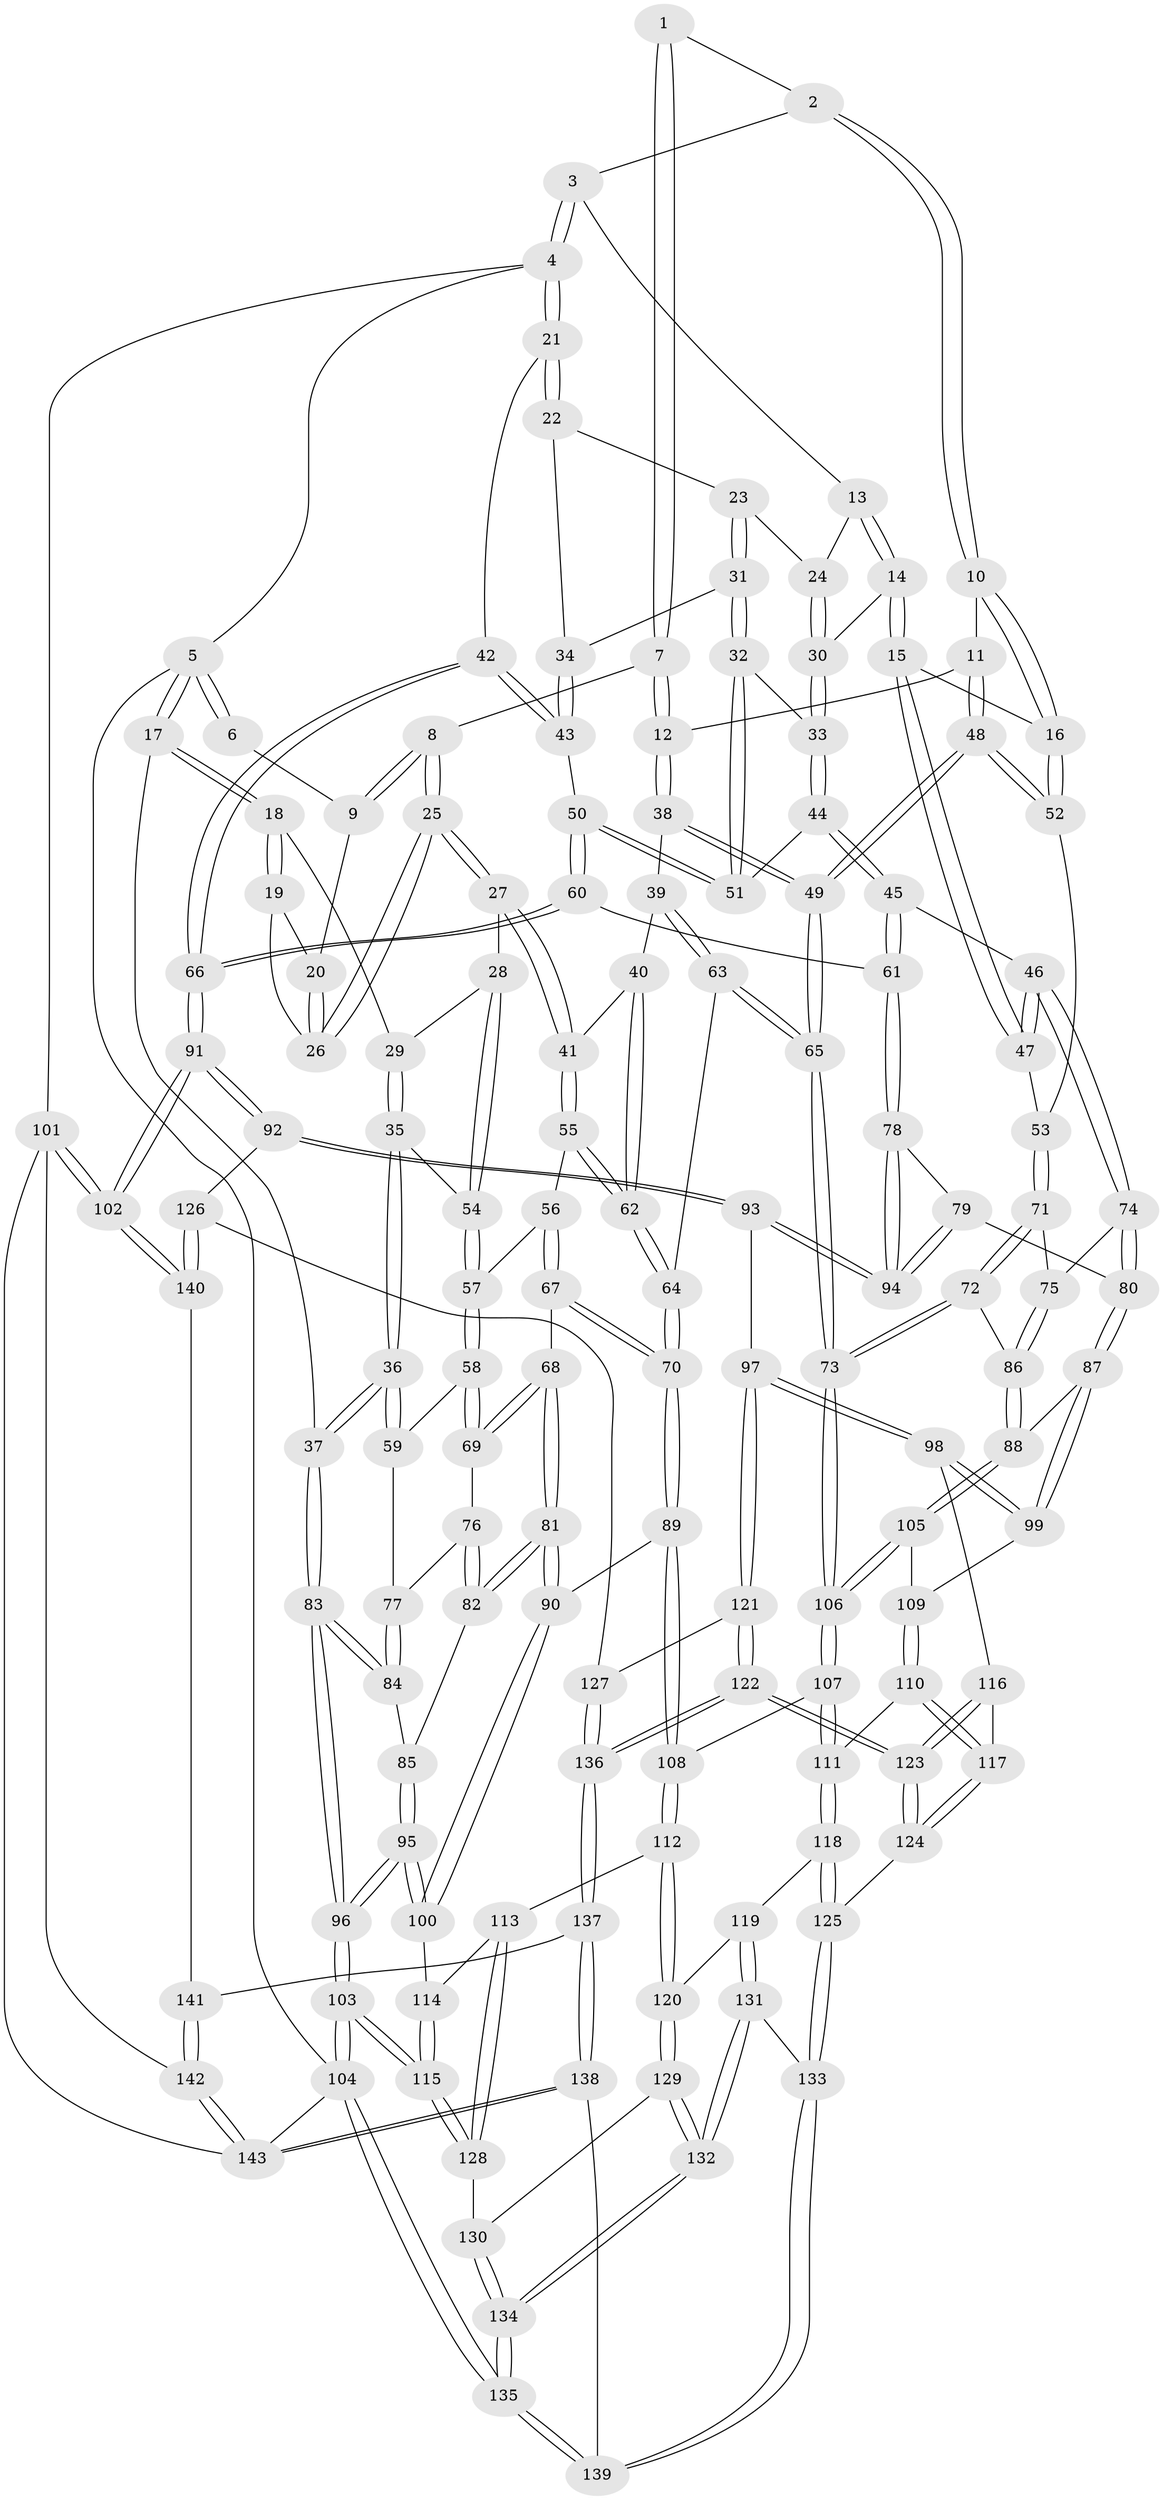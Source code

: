 // Generated by graph-tools (version 1.1) at 2025/11/02/27/25 16:11:52]
// undirected, 143 vertices, 354 edges
graph export_dot {
graph [start="1"]
  node [color=gray90,style=filled];
  1 [pos="+0.3954696936387907+0"];
  2 [pos="+0.5381076109844695+0"];
  3 [pos="+0.8181005106795181+0"];
  4 [pos="+1+0"];
  5 [pos="+0+0"];
  6 [pos="+0.2713791119895833+0"];
  7 [pos="+0.3935715000437524+0.08525532100156337"];
  8 [pos="+0.3212748186837313+0.0915059299421405"];
  9 [pos="+0.2656236478395586+0"];
  10 [pos="+0.5507278840320063+0.07536620332642083"];
  11 [pos="+0.48065438696838375+0.10301049340316133"];
  12 [pos="+0.4708864604272813+0.1047444825574704"];
  13 [pos="+0.7985939014594758+0"];
  14 [pos="+0.69565623455036+0.10582028512754163"];
  15 [pos="+0.6431575579100777+0.1281643582757407"];
  16 [pos="+0.5850376370087648+0.1051598725938961"];
  17 [pos="+0+0"];
  18 [pos="+0.08596649386418717+0.07812676859143292"];
  19 [pos="+0.11477423642860836+0.07320338438594572"];
  20 [pos="+0.21087546214889719+0"];
  21 [pos="+1+0"];
  22 [pos="+0.9639440543509057+0.06405480763692802"];
  23 [pos="+0.8583561427972743+0.09333219376135894"];
  24 [pos="+0.8440963345787298+0.08589685409600624"];
  25 [pos="+0.2756932585333977+0.1431865090493946"];
  26 [pos="+0.22032181910880558+0.09553377279828572"];
  27 [pos="+0.2684769097550646+0.18992419220177564"];
  28 [pos="+0.14558887641009213+0.19344151052301037"];
  29 [pos="+0.09076434150025205+0.09896272609354514"];
  30 [pos="+0.7568197634178533+0.11534434950753072"];
  31 [pos="+0.8716111445821915+0.15995674952704134"];
  32 [pos="+0.8690359526178231+0.17771480523747327"];
  33 [pos="+0.7882225301765959+0.17549660328965372"];
  34 [pos="+0.9529803169779648+0.15300144745592914"];
  35 [pos="+0.029627697858625086+0.22127432493181903"];
  36 [pos="+0+0.2506044300093981"];
  37 [pos="+0+0.23451456350224129"];
  38 [pos="+0.3618005139343839+0.26899117600792394"];
  39 [pos="+0.3201191277409276+0.2637010418911474"];
  40 [pos="+0.31912097019922586+0.26324021715239515"];
  41 [pos="+0.2941809155390106+0.24555152611720366"];
  42 [pos="+1+0.26053709189929175"];
  43 [pos="+1+0.2658410722525045"];
  44 [pos="+0.7809042507727134+0.2795425154293154"];
  45 [pos="+0.7594200341500279+0.30699792011626126"];
  46 [pos="+0.7253558017036514+0.30890041811142"];
  47 [pos="+0.687975254751232+0.277025522109307"];
  48 [pos="+0.4701695251573425+0.3148457813071688"];
  49 [pos="+0.4499571576048234+0.32067143265242215"];
  50 [pos="+0.9892455352570539+0.26945108401894474"];
  51 [pos="+0.8768767508231158+0.21744005333375183"];
  52 [pos="+0.5080914796950843+0.311903424412951"];
  53 [pos="+0.5266269312706213+0.3194789042954017"];
  54 [pos="+0.10770204241701221+0.24136735780177723"];
  55 [pos="+0.182132605837696+0.3252123668617788"];
  56 [pos="+0.13618977102314386+0.3290068623157114"];
  57 [pos="+0.12240962454924048+0.3236334829526782"];
  58 [pos="+0.0765060495731299+0.3461840386789277"];
  59 [pos="+0.06215131165994155+0.347886608488332"];
  60 [pos="+0.8803404286157377+0.39445648804241484"];
  61 [pos="+0.8798289906134042+0.39472494236357447"];
  62 [pos="+0.23753851973730633+0.41239924546254"];
  63 [pos="+0.316317533668996+0.46433507745554053"];
  64 [pos="+0.248582229646806+0.4782010301971874"];
  65 [pos="+0.41420487368041253+0.4836004739111842"];
  66 [pos="+1+0.49768810650812534"];
  67 [pos="+0.15753653298497575+0.44326794888762006"];
  68 [pos="+0.11201166107224542+0.4475249545893062"];
  69 [pos="+0.09262708388021584+0.4164984277353953"];
  70 [pos="+0.23146119095899823+0.49222730795232494"];
  71 [pos="+0.5726234939036416+0.4039585400743725"];
  72 [pos="+0.5362463957944766+0.4815289718148601"];
  73 [pos="+0.44969653696120165+0.53124343614517"];
  74 [pos="+0.6921159434458013+0.38965443806709466"];
  75 [pos="+0.6155863865942944+0.4081551472121868"];
  76 [pos="+0.06398100218055802+0.4274322661111008"];
  77 [pos="+0.032668602070363616+0.4087211453841188"];
  78 [pos="+0.8791654251316247+0.39795289742877354"];
  79 [pos="+0.7214979781261799+0.4557869401556135"];
  80 [pos="+0.7054319840875264+0.4495411788401105"];
  81 [pos="+0.07653972099723398+0.4785371116493106"];
  82 [pos="+0.07636571249441705+0.4784812356989875"];
  83 [pos="+0+0.49788277914818435"];
  84 [pos="+0.02284861102119707+0.4191480911107678"];
  85 [pos="+0.06054146486468826+0.4765397090072864"];
  86 [pos="+0.6241921408468802+0.5039520412808168"];
  87 [pos="+0.665181562312257+0.5170954656385374"];
  88 [pos="+0.6441841915489189+0.5166580884128107"];
  89 [pos="+0.22933422556610836+0.4981355486241687"];
  90 [pos="+0.10914149838018979+0.5665757505657585"];
  91 [pos="+1+0.6909623098120772"];
  92 [pos="+1+0.6853400726607302"];
  93 [pos="+0.8751518147447654+0.5993077171310071"];
  94 [pos="+0.8664503908369462+0.5568606090590906"];
  95 [pos="+0+0.5916579773057501"];
  96 [pos="+0+0.5931324192550022"];
  97 [pos="+0.7989546371434799+0.6431931025265755"];
  98 [pos="+0.7593946316570264+0.6410886898032931"];
  99 [pos="+0.7295173168074653+0.6145958806910055"];
  100 [pos="+0.09543778420702856+0.58972283776841"];
  101 [pos="+1+0.7872197771601713"];
  102 [pos="+1+0.7494966588036878"];
  103 [pos="+0+0.8967113101771627"];
  104 [pos="+0+1"];
  105 [pos="+0.5895485470047878+0.57939406790903"];
  106 [pos="+0.45092108709908646+0.5460844469945119"];
  107 [pos="+0.4347337991203593+0.6156459642213367"];
  108 [pos="+0.2661568088319418+0.629171567039079"];
  109 [pos="+0.6019684629791513+0.6036797163513397"];
  110 [pos="+0.5773067555753405+0.6944205339526043"];
  111 [pos="+0.4420216242159153+0.638143369038959"];
  112 [pos="+0.229294056289875+0.6853977893307889"];
  113 [pos="+0.2050471070020674+0.6945081943086445"];
  114 [pos="+0.111049819885257+0.6202953115290027"];
  115 [pos="+0.015793269297313884+0.7867450797347995"];
  116 [pos="+0.7590818795478097+0.641306033584572"];
  117 [pos="+0.583110936732093+0.7006767351278868"];
  118 [pos="+0.41484505046114334+0.7372349951118972"];
  119 [pos="+0.36143904252262943+0.7571333580656384"];
  120 [pos="+0.292924386726324+0.7376893323318439"];
  121 [pos="+0.8003608769073074+0.7278645961275355"];
  122 [pos="+0.6530518649160075+0.8612891446175682"];
  123 [pos="+0.6350225581420503+0.8343031088346731"];
  124 [pos="+0.5926069968614901+0.8023539396315792"];
  125 [pos="+0.4726561689139713+0.82461187858003"];
  126 [pos="+0.8497857910222628+0.8443493977894065"];
  127 [pos="+0.8307317053895206+0.8276101877508292"];
  128 [pos="+0.15462203209923495+0.783017089014659"];
  129 [pos="+0.26562647437407144+0.8262279130911656"];
  130 [pos="+0.1562683192806232+0.7857081242923193"];
  131 [pos="+0.3179518261569991+0.8690752438952665"];
  132 [pos="+0.30671470710332654+0.8788474220684682"];
  133 [pos="+0.460997713575359+0.8551649563009452"];
  134 [pos="+0.22073151197563715+1"];
  135 [pos="+0.21795453334588857+1"];
  136 [pos="+0.6562429609260617+0.869239515533442"];
  137 [pos="+0.6575955306049375+0.9551810164079098"];
  138 [pos="+0.5587258849331812+1"];
  139 [pos="+0.4790714318897972+1"];
  140 [pos="+0.8586316811153853+0.9251099914786685"];
  141 [pos="+0.8572784817611359+0.9341060362480846"];
  142 [pos="+0.8907984990562484+0.9970217633330257"];
  143 [pos="+0.8934837407737777+1"];
  1 -- 2;
  1 -- 7;
  1 -- 7;
  2 -- 3;
  2 -- 10;
  2 -- 10;
  3 -- 4;
  3 -- 4;
  3 -- 13;
  4 -- 5;
  4 -- 21;
  4 -- 21;
  4 -- 101;
  5 -- 6;
  5 -- 6;
  5 -- 17;
  5 -- 17;
  5 -- 104;
  6 -- 9;
  7 -- 8;
  7 -- 12;
  7 -- 12;
  8 -- 9;
  8 -- 9;
  8 -- 25;
  8 -- 25;
  9 -- 20;
  10 -- 11;
  10 -- 16;
  10 -- 16;
  11 -- 12;
  11 -- 48;
  11 -- 48;
  12 -- 38;
  12 -- 38;
  13 -- 14;
  13 -- 14;
  13 -- 24;
  14 -- 15;
  14 -- 15;
  14 -- 30;
  15 -- 16;
  15 -- 47;
  15 -- 47;
  16 -- 52;
  16 -- 52;
  17 -- 18;
  17 -- 18;
  17 -- 37;
  18 -- 19;
  18 -- 19;
  18 -- 29;
  19 -- 20;
  19 -- 26;
  20 -- 26;
  20 -- 26;
  21 -- 22;
  21 -- 22;
  21 -- 42;
  22 -- 23;
  22 -- 34;
  23 -- 24;
  23 -- 31;
  23 -- 31;
  24 -- 30;
  24 -- 30;
  25 -- 26;
  25 -- 26;
  25 -- 27;
  25 -- 27;
  27 -- 28;
  27 -- 41;
  27 -- 41;
  28 -- 29;
  28 -- 54;
  28 -- 54;
  29 -- 35;
  29 -- 35;
  30 -- 33;
  30 -- 33;
  31 -- 32;
  31 -- 32;
  31 -- 34;
  32 -- 33;
  32 -- 51;
  32 -- 51;
  33 -- 44;
  33 -- 44;
  34 -- 43;
  34 -- 43;
  35 -- 36;
  35 -- 36;
  35 -- 54;
  36 -- 37;
  36 -- 37;
  36 -- 59;
  36 -- 59;
  37 -- 83;
  37 -- 83;
  38 -- 39;
  38 -- 49;
  38 -- 49;
  39 -- 40;
  39 -- 63;
  39 -- 63;
  40 -- 41;
  40 -- 62;
  40 -- 62;
  41 -- 55;
  41 -- 55;
  42 -- 43;
  42 -- 43;
  42 -- 66;
  42 -- 66;
  43 -- 50;
  44 -- 45;
  44 -- 45;
  44 -- 51;
  45 -- 46;
  45 -- 61;
  45 -- 61;
  46 -- 47;
  46 -- 47;
  46 -- 74;
  46 -- 74;
  47 -- 53;
  48 -- 49;
  48 -- 49;
  48 -- 52;
  48 -- 52;
  49 -- 65;
  49 -- 65;
  50 -- 51;
  50 -- 51;
  50 -- 60;
  50 -- 60;
  52 -- 53;
  53 -- 71;
  53 -- 71;
  54 -- 57;
  54 -- 57;
  55 -- 56;
  55 -- 62;
  55 -- 62;
  56 -- 57;
  56 -- 67;
  56 -- 67;
  57 -- 58;
  57 -- 58;
  58 -- 59;
  58 -- 69;
  58 -- 69;
  59 -- 77;
  60 -- 61;
  60 -- 66;
  60 -- 66;
  61 -- 78;
  61 -- 78;
  62 -- 64;
  62 -- 64;
  63 -- 64;
  63 -- 65;
  63 -- 65;
  64 -- 70;
  64 -- 70;
  65 -- 73;
  65 -- 73;
  66 -- 91;
  66 -- 91;
  67 -- 68;
  67 -- 70;
  67 -- 70;
  68 -- 69;
  68 -- 69;
  68 -- 81;
  68 -- 81;
  69 -- 76;
  70 -- 89;
  70 -- 89;
  71 -- 72;
  71 -- 72;
  71 -- 75;
  72 -- 73;
  72 -- 73;
  72 -- 86;
  73 -- 106;
  73 -- 106;
  74 -- 75;
  74 -- 80;
  74 -- 80;
  75 -- 86;
  75 -- 86;
  76 -- 77;
  76 -- 82;
  76 -- 82;
  77 -- 84;
  77 -- 84;
  78 -- 79;
  78 -- 94;
  78 -- 94;
  79 -- 80;
  79 -- 94;
  79 -- 94;
  80 -- 87;
  80 -- 87;
  81 -- 82;
  81 -- 82;
  81 -- 90;
  81 -- 90;
  82 -- 85;
  83 -- 84;
  83 -- 84;
  83 -- 96;
  83 -- 96;
  84 -- 85;
  85 -- 95;
  85 -- 95;
  86 -- 88;
  86 -- 88;
  87 -- 88;
  87 -- 99;
  87 -- 99;
  88 -- 105;
  88 -- 105;
  89 -- 90;
  89 -- 108;
  89 -- 108;
  90 -- 100;
  90 -- 100;
  91 -- 92;
  91 -- 92;
  91 -- 102;
  91 -- 102;
  92 -- 93;
  92 -- 93;
  92 -- 126;
  93 -- 94;
  93 -- 94;
  93 -- 97;
  95 -- 96;
  95 -- 96;
  95 -- 100;
  95 -- 100;
  96 -- 103;
  96 -- 103;
  97 -- 98;
  97 -- 98;
  97 -- 121;
  97 -- 121;
  98 -- 99;
  98 -- 99;
  98 -- 116;
  99 -- 109;
  100 -- 114;
  101 -- 102;
  101 -- 102;
  101 -- 142;
  101 -- 143;
  102 -- 140;
  102 -- 140;
  103 -- 104;
  103 -- 104;
  103 -- 115;
  103 -- 115;
  104 -- 135;
  104 -- 135;
  104 -- 143;
  105 -- 106;
  105 -- 106;
  105 -- 109;
  106 -- 107;
  106 -- 107;
  107 -- 108;
  107 -- 111;
  107 -- 111;
  108 -- 112;
  108 -- 112;
  109 -- 110;
  109 -- 110;
  110 -- 111;
  110 -- 117;
  110 -- 117;
  111 -- 118;
  111 -- 118;
  112 -- 113;
  112 -- 120;
  112 -- 120;
  113 -- 114;
  113 -- 128;
  113 -- 128;
  114 -- 115;
  114 -- 115;
  115 -- 128;
  115 -- 128;
  116 -- 117;
  116 -- 123;
  116 -- 123;
  117 -- 124;
  117 -- 124;
  118 -- 119;
  118 -- 125;
  118 -- 125;
  119 -- 120;
  119 -- 131;
  119 -- 131;
  120 -- 129;
  120 -- 129;
  121 -- 122;
  121 -- 122;
  121 -- 127;
  122 -- 123;
  122 -- 123;
  122 -- 136;
  122 -- 136;
  123 -- 124;
  123 -- 124;
  124 -- 125;
  125 -- 133;
  125 -- 133;
  126 -- 127;
  126 -- 140;
  126 -- 140;
  127 -- 136;
  127 -- 136;
  128 -- 130;
  129 -- 130;
  129 -- 132;
  129 -- 132;
  130 -- 134;
  130 -- 134;
  131 -- 132;
  131 -- 132;
  131 -- 133;
  132 -- 134;
  132 -- 134;
  133 -- 139;
  133 -- 139;
  134 -- 135;
  134 -- 135;
  135 -- 139;
  135 -- 139;
  136 -- 137;
  136 -- 137;
  137 -- 138;
  137 -- 138;
  137 -- 141;
  138 -- 139;
  138 -- 143;
  138 -- 143;
  140 -- 141;
  141 -- 142;
  141 -- 142;
  142 -- 143;
  142 -- 143;
}
